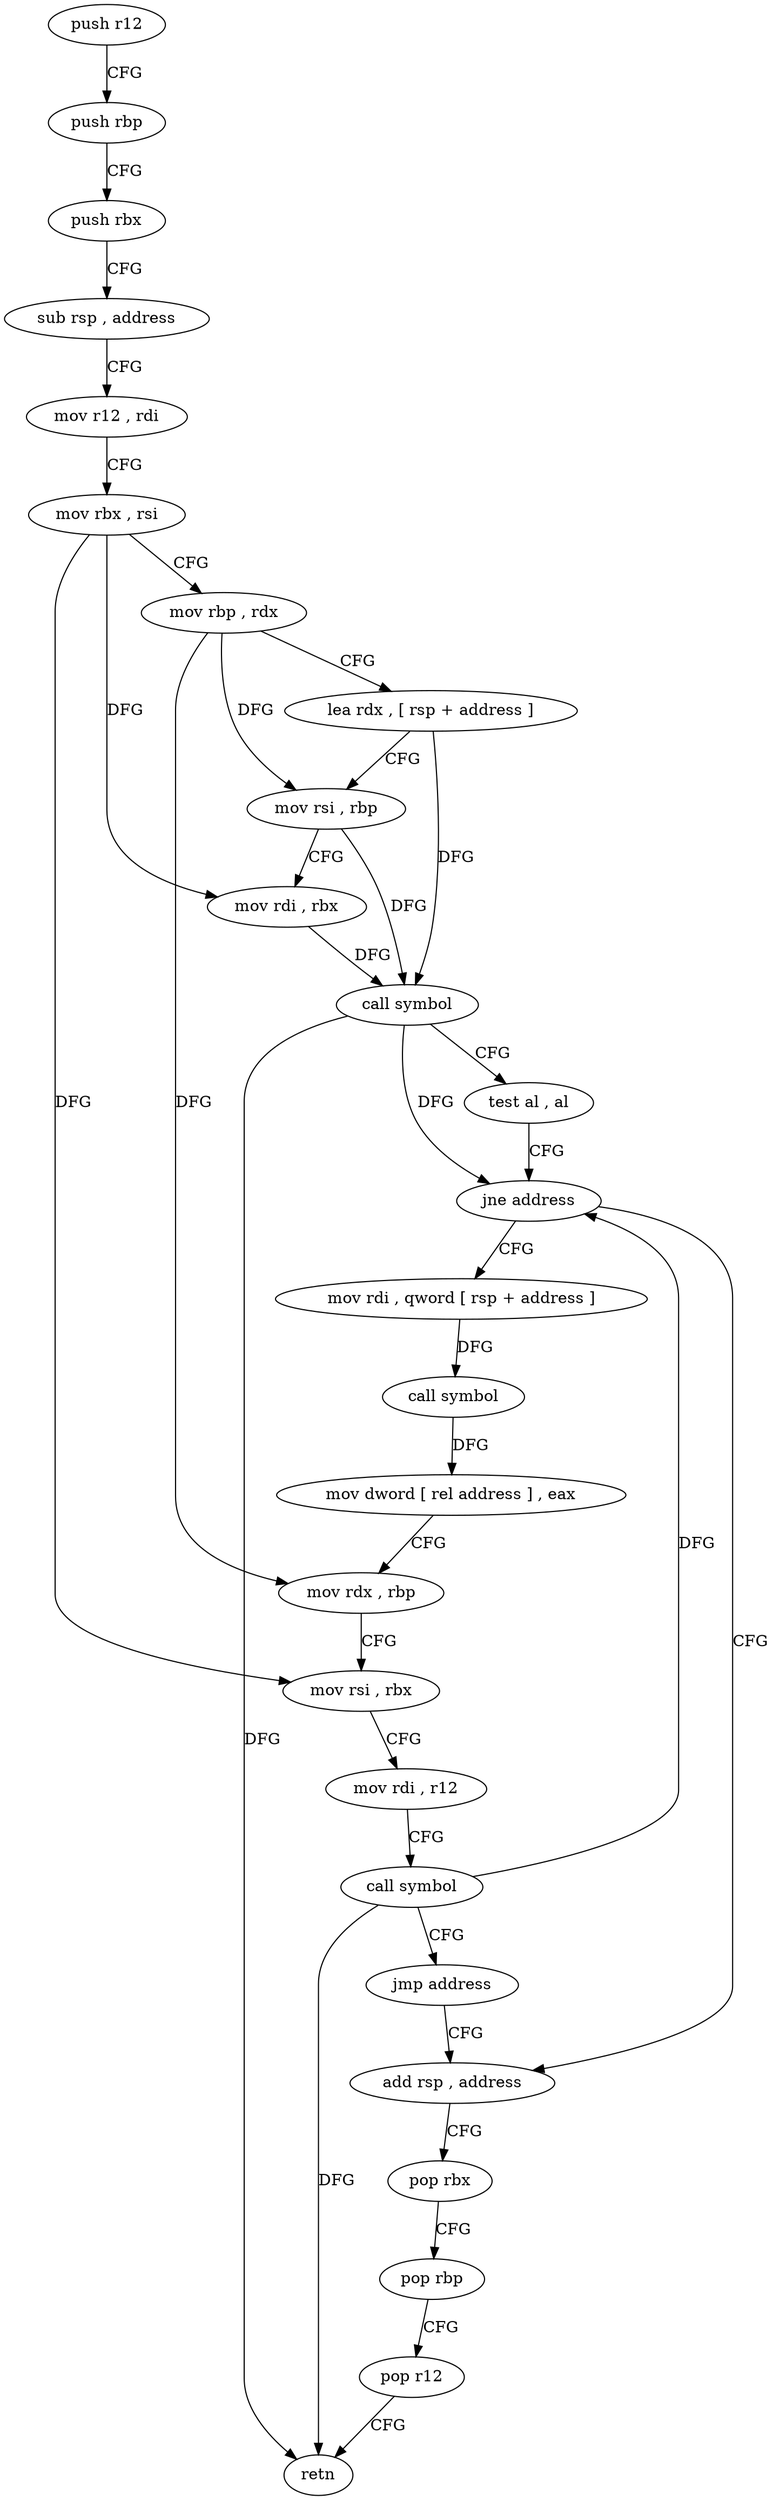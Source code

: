 digraph "func" {
"4247557" [label = "push r12" ]
"4247559" [label = "push rbp" ]
"4247560" [label = "push rbx" ]
"4247561" [label = "sub rsp , address" ]
"4247565" [label = "mov r12 , rdi" ]
"4247568" [label = "mov rbx , rsi" ]
"4247571" [label = "mov rbp , rdx" ]
"4247574" [label = "lea rdx , [ rsp + address ]" ]
"4247579" [label = "mov rsi , rbp" ]
"4247582" [label = "mov rdi , rbx" ]
"4247585" [label = "call symbol" ]
"4247590" [label = "test al , al" ]
"4247592" [label = "jne address" ]
"4247603" [label = "mov rdi , qword [ rsp + address ]" ]
"4247594" [label = "add rsp , address" ]
"4247608" [label = "call symbol" ]
"4247613" [label = "mov dword [ rel address ] , eax" ]
"4247619" [label = "mov rdx , rbp" ]
"4247622" [label = "mov rsi , rbx" ]
"4247625" [label = "mov rdi , r12" ]
"4247628" [label = "call symbol" ]
"4247633" [label = "jmp address" ]
"4247598" [label = "pop rbx" ]
"4247599" [label = "pop rbp" ]
"4247600" [label = "pop r12" ]
"4247602" [label = "retn" ]
"4247557" -> "4247559" [ label = "CFG" ]
"4247559" -> "4247560" [ label = "CFG" ]
"4247560" -> "4247561" [ label = "CFG" ]
"4247561" -> "4247565" [ label = "CFG" ]
"4247565" -> "4247568" [ label = "CFG" ]
"4247568" -> "4247571" [ label = "CFG" ]
"4247568" -> "4247582" [ label = "DFG" ]
"4247568" -> "4247622" [ label = "DFG" ]
"4247571" -> "4247574" [ label = "CFG" ]
"4247571" -> "4247579" [ label = "DFG" ]
"4247571" -> "4247619" [ label = "DFG" ]
"4247574" -> "4247579" [ label = "CFG" ]
"4247574" -> "4247585" [ label = "DFG" ]
"4247579" -> "4247582" [ label = "CFG" ]
"4247579" -> "4247585" [ label = "DFG" ]
"4247582" -> "4247585" [ label = "DFG" ]
"4247585" -> "4247590" [ label = "CFG" ]
"4247585" -> "4247592" [ label = "DFG" ]
"4247585" -> "4247602" [ label = "DFG" ]
"4247590" -> "4247592" [ label = "CFG" ]
"4247592" -> "4247603" [ label = "CFG" ]
"4247592" -> "4247594" [ label = "CFG" ]
"4247603" -> "4247608" [ label = "DFG" ]
"4247594" -> "4247598" [ label = "CFG" ]
"4247608" -> "4247613" [ label = "DFG" ]
"4247613" -> "4247619" [ label = "CFG" ]
"4247619" -> "4247622" [ label = "CFG" ]
"4247622" -> "4247625" [ label = "CFG" ]
"4247625" -> "4247628" [ label = "CFG" ]
"4247628" -> "4247633" [ label = "CFG" ]
"4247628" -> "4247592" [ label = "DFG" ]
"4247628" -> "4247602" [ label = "DFG" ]
"4247633" -> "4247594" [ label = "CFG" ]
"4247598" -> "4247599" [ label = "CFG" ]
"4247599" -> "4247600" [ label = "CFG" ]
"4247600" -> "4247602" [ label = "CFG" ]
}
